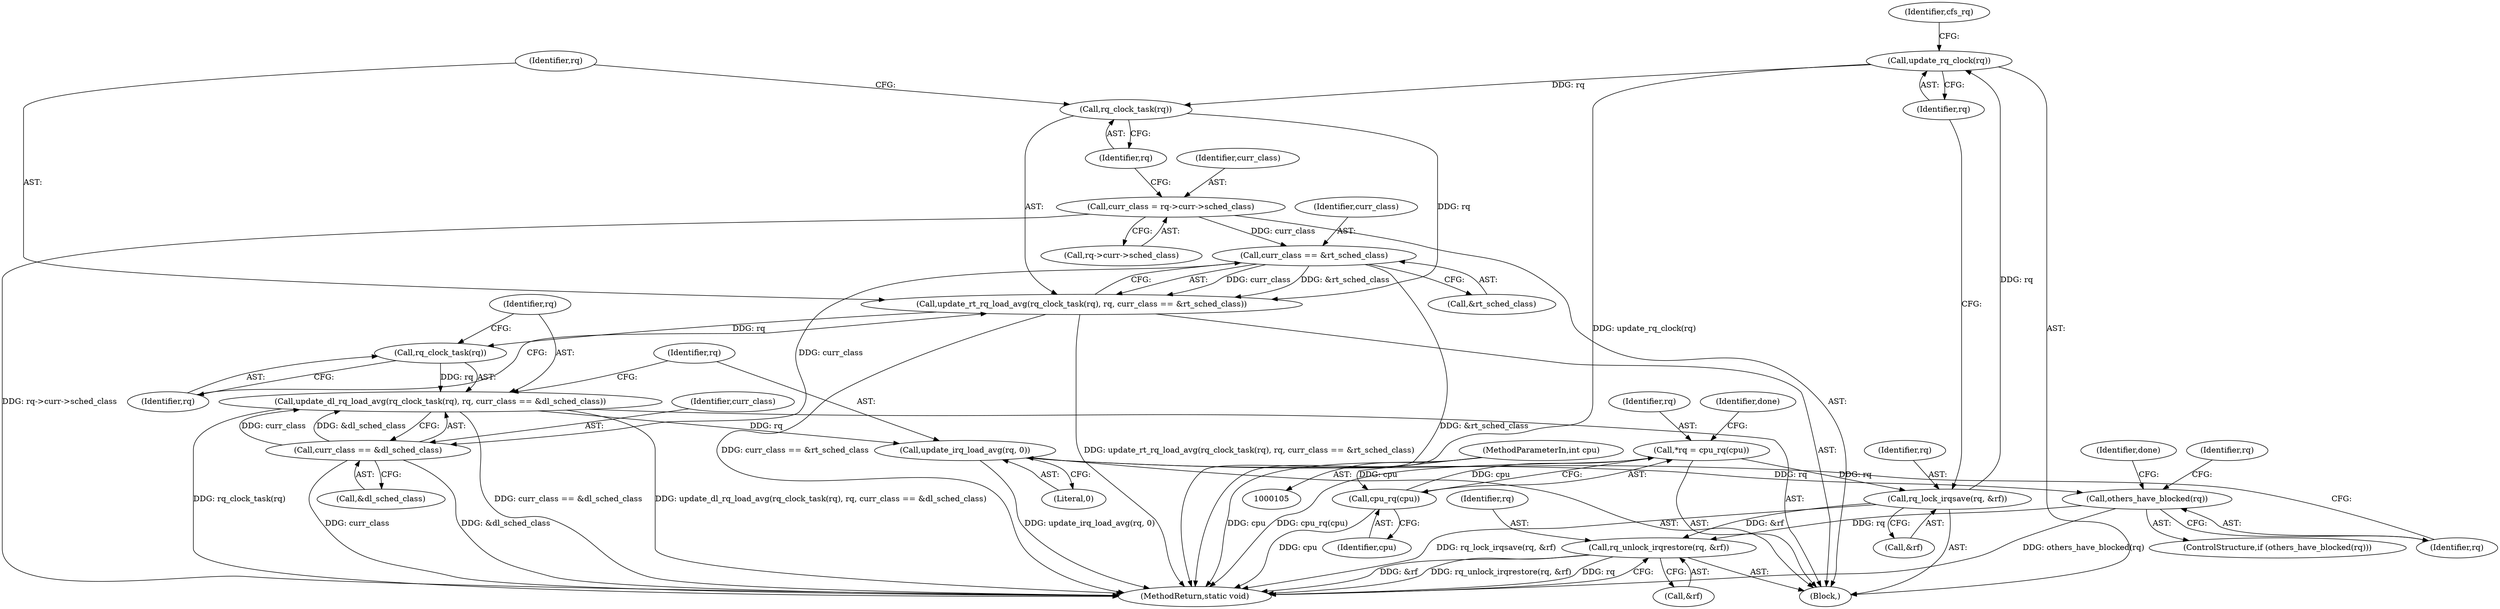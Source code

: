 digraph "0_linux_c40f7d74c741a907cfaeb73a7697081881c497d0_1@API" {
"1000189" [label="(Call,update_irq_load_avg(rq, 0))"];
"1000181" [label="(Call,update_dl_rq_load_avg(rq_clock_task(rq), rq, curr_class == &dl_sched_class))"];
"1000182" [label="(Call,rq_clock_task(rq))"];
"1000173" [label="(Call,update_rt_rq_load_avg(rq_clock_task(rq), rq, curr_class == &rt_sched_class))"];
"1000174" [label="(Call,rq_clock_task(rq))"];
"1000124" [label="(Call,update_rq_clock(rq))"];
"1000120" [label="(Call,rq_lock_irqsave(rq, &rf))"];
"1000109" [label="(Call,*rq = cpu_rq(cpu))"];
"1000111" [label="(Call,cpu_rq(cpu))"];
"1000106" [label="(MethodParameterIn,int cpu)"];
"1000177" [label="(Call,curr_class == &rt_sched_class)"];
"1000166" [label="(Call,curr_class = rq->curr->sched_class)"];
"1000185" [label="(Call,curr_class == &dl_sched_class)"];
"1000193" [label="(Call,others_have_blocked(rq))"];
"1000210" [label="(Call,rq_unlock_irqrestore(rq, &rf))"];
"1000173" [label="(Call,update_rt_rq_load_avg(rq_clock_task(rq), rq, curr_class == &rt_sched_class))"];
"1000190" [label="(Identifier,rq)"];
"1000124" [label="(Call,update_rq_clock(rq))"];
"1000177" [label="(Call,curr_class == &rt_sched_class)"];
"1000194" [label="(Identifier,rq)"];
"1000192" [label="(ControlStructure,if (others_have_blocked(rq)))"];
"1000168" [label="(Call,rq->curr->sched_class)"];
"1000200" [label="(Identifier,rq)"];
"1000186" [label="(Identifier,curr_class)"];
"1000184" [label="(Identifier,rq)"];
"1000210" [label="(Call,rq_unlock_irqrestore(rq, &rf))"];
"1000118" [label="(Identifier,done)"];
"1000125" [label="(Identifier,rq)"];
"1000166" [label="(Call,curr_class = rq->curr->sched_class)"];
"1000212" [label="(Call,&rf)"];
"1000182" [label="(Call,rq_clock_task(rq))"];
"1000174" [label="(Call,rq_clock_task(rq))"];
"1000191" [label="(Literal,0)"];
"1000120" [label="(Call,rq_lock_irqsave(rq, &rf))"];
"1000110" [label="(Identifier,rq)"];
"1000187" [label="(Call,&dl_sched_class)"];
"1000211" [label="(Identifier,rq)"];
"1000214" [label="(MethodReturn,static void)"];
"1000183" [label="(Identifier,rq)"];
"1000178" [label="(Identifier,curr_class)"];
"1000130" [label="(Identifier,cfs_rq)"];
"1000189" [label="(Call,update_irq_load_avg(rq, 0))"];
"1000176" [label="(Identifier,rq)"];
"1000107" [label="(Block,)"];
"1000121" [label="(Identifier,rq)"];
"1000112" [label="(Identifier,cpu)"];
"1000111" [label="(Call,cpu_rq(cpu))"];
"1000106" [label="(MethodParameterIn,int cpu)"];
"1000175" [label="(Identifier,rq)"];
"1000196" [label="(Identifier,done)"];
"1000109" [label="(Call,*rq = cpu_rq(cpu))"];
"1000122" [label="(Call,&rf)"];
"1000179" [label="(Call,&rt_sched_class)"];
"1000181" [label="(Call,update_dl_rq_load_avg(rq_clock_task(rq), rq, curr_class == &dl_sched_class))"];
"1000193" [label="(Call,others_have_blocked(rq))"];
"1000167" [label="(Identifier,curr_class)"];
"1000185" [label="(Call,curr_class == &dl_sched_class)"];
"1000189" -> "1000107"  [label="AST: "];
"1000189" -> "1000191"  [label="CFG: "];
"1000190" -> "1000189"  [label="AST: "];
"1000191" -> "1000189"  [label="AST: "];
"1000194" -> "1000189"  [label="CFG: "];
"1000189" -> "1000214"  [label="DDG: update_irq_load_avg(rq, 0)"];
"1000181" -> "1000189"  [label="DDG: rq"];
"1000189" -> "1000193"  [label="DDG: rq"];
"1000181" -> "1000107"  [label="AST: "];
"1000181" -> "1000185"  [label="CFG: "];
"1000182" -> "1000181"  [label="AST: "];
"1000184" -> "1000181"  [label="AST: "];
"1000185" -> "1000181"  [label="AST: "];
"1000190" -> "1000181"  [label="CFG: "];
"1000181" -> "1000214"  [label="DDG: curr_class == &dl_sched_class"];
"1000181" -> "1000214"  [label="DDG: update_dl_rq_load_avg(rq_clock_task(rq), rq, curr_class == &dl_sched_class)"];
"1000181" -> "1000214"  [label="DDG: rq_clock_task(rq)"];
"1000182" -> "1000181"  [label="DDG: rq"];
"1000185" -> "1000181"  [label="DDG: curr_class"];
"1000185" -> "1000181"  [label="DDG: &dl_sched_class"];
"1000182" -> "1000183"  [label="CFG: "];
"1000183" -> "1000182"  [label="AST: "];
"1000184" -> "1000182"  [label="CFG: "];
"1000173" -> "1000182"  [label="DDG: rq"];
"1000173" -> "1000107"  [label="AST: "];
"1000173" -> "1000177"  [label="CFG: "];
"1000174" -> "1000173"  [label="AST: "];
"1000176" -> "1000173"  [label="AST: "];
"1000177" -> "1000173"  [label="AST: "];
"1000183" -> "1000173"  [label="CFG: "];
"1000173" -> "1000214"  [label="DDG: update_rt_rq_load_avg(rq_clock_task(rq), rq, curr_class == &rt_sched_class)"];
"1000173" -> "1000214"  [label="DDG: curr_class == &rt_sched_class"];
"1000174" -> "1000173"  [label="DDG: rq"];
"1000177" -> "1000173"  [label="DDG: curr_class"];
"1000177" -> "1000173"  [label="DDG: &rt_sched_class"];
"1000174" -> "1000175"  [label="CFG: "];
"1000175" -> "1000174"  [label="AST: "];
"1000176" -> "1000174"  [label="CFG: "];
"1000124" -> "1000174"  [label="DDG: rq"];
"1000124" -> "1000107"  [label="AST: "];
"1000124" -> "1000125"  [label="CFG: "];
"1000125" -> "1000124"  [label="AST: "];
"1000130" -> "1000124"  [label="CFG: "];
"1000124" -> "1000214"  [label="DDG: update_rq_clock(rq)"];
"1000120" -> "1000124"  [label="DDG: rq"];
"1000120" -> "1000107"  [label="AST: "];
"1000120" -> "1000122"  [label="CFG: "];
"1000121" -> "1000120"  [label="AST: "];
"1000122" -> "1000120"  [label="AST: "];
"1000125" -> "1000120"  [label="CFG: "];
"1000120" -> "1000214"  [label="DDG: rq_lock_irqsave(rq, &rf)"];
"1000109" -> "1000120"  [label="DDG: rq"];
"1000120" -> "1000210"  [label="DDG: &rf"];
"1000109" -> "1000107"  [label="AST: "];
"1000109" -> "1000111"  [label="CFG: "];
"1000110" -> "1000109"  [label="AST: "];
"1000111" -> "1000109"  [label="AST: "];
"1000118" -> "1000109"  [label="CFG: "];
"1000109" -> "1000214"  [label="DDG: cpu_rq(cpu)"];
"1000111" -> "1000109"  [label="DDG: cpu"];
"1000111" -> "1000112"  [label="CFG: "];
"1000112" -> "1000111"  [label="AST: "];
"1000111" -> "1000214"  [label="DDG: cpu"];
"1000106" -> "1000111"  [label="DDG: cpu"];
"1000106" -> "1000105"  [label="AST: "];
"1000106" -> "1000214"  [label="DDG: cpu"];
"1000177" -> "1000179"  [label="CFG: "];
"1000178" -> "1000177"  [label="AST: "];
"1000179" -> "1000177"  [label="AST: "];
"1000177" -> "1000214"  [label="DDG: &rt_sched_class"];
"1000166" -> "1000177"  [label="DDG: curr_class"];
"1000177" -> "1000185"  [label="DDG: curr_class"];
"1000166" -> "1000107"  [label="AST: "];
"1000166" -> "1000168"  [label="CFG: "];
"1000167" -> "1000166"  [label="AST: "];
"1000168" -> "1000166"  [label="AST: "];
"1000175" -> "1000166"  [label="CFG: "];
"1000166" -> "1000214"  [label="DDG: rq->curr->sched_class"];
"1000185" -> "1000187"  [label="CFG: "];
"1000186" -> "1000185"  [label="AST: "];
"1000187" -> "1000185"  [label="AST: "];
"1000185" -> "1000214"  [label="DDG: curr_class"];
"1000185" -> "1000214"  [label="DDG: &dl_sched_class"];
"1000193" -> "1000192"  [label="AST: "];
"1000193" -> "1000194"  [label="CFG: "];
"1000194" -> "1000193"  [label="AST: "];
"1000196" -> "1000193"  [label="CFG: "];
"1000200" -> "1000193"  [label="CFG: "];
"1000193" -> "1000214"  [label="DDG: others_have_blocked(rq)"];
"1000193" -> "1000210"  [label="DDG: rq"];
"1000210" -> "1000107"  [label="AST: "];
"1000210" -> "1000212"  [label="CFG: "];
"1000211" -> "1000210"  [label="AST: "];
"1000212" -> "1000210"  [label="AST: "];
"1000214" -> "1000210"  [label="CFG: "];
"1000210" -> "1000214"  [label="DDG: &rf"];
"1000210" -> "1000214"  [label="DDG: rq_unlock_irqrestore(rq, &rf)"];
"1000210" -> "1000214"  [label="DDG: rq"];
}
